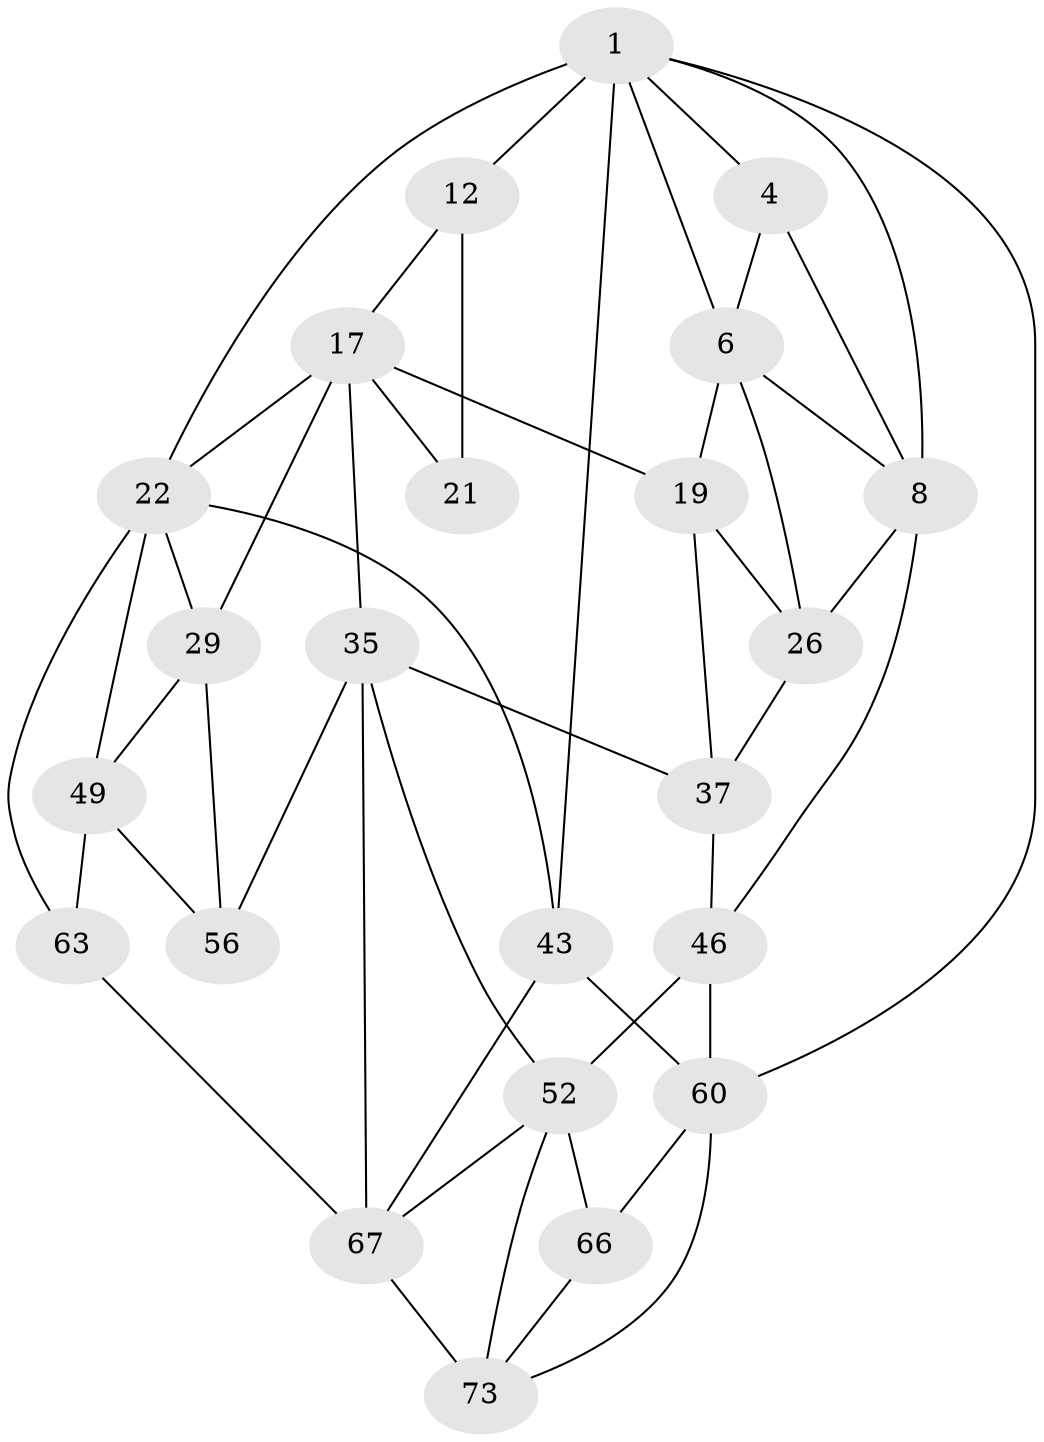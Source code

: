 // original degree distribution, {3: 0.039473684210526314, 5: 0.5394736842105263, 4: 0.21052631578947367, 6: 0.21052631578947367}
// Generated by graph-tools (version 1.1) at 2025/21/03/04/25 18:21:32]
// undirected, 23 vertices, 49 edges
graph export_dot {
graph [start="1"]
  node [color=gray90,style=filled];
  1 [pos="+0.5731563217925086+0",super="+5+2"];
  4 [pos="+0+0",super="+7"];
  6 [pos="+0.3614559402754596+0.18706236896058492",super="+14"];
  8 [pos="+0.045258803932967516+0.3142602269621886",super="+9"];
  12 [pos="+1+0",super="+13"];
  17 [pos="+0.6391117657114216+0.29100922278760666",super="+18+24"];
  19 [pos="+0.4661187259593758+0.40559616804116216",super="+20"];
  21 [pos="+0.8678353722188641+0.23035906785326465"];
  22 [pos="+1+0.413040590255658",super="+23+39"];
  26 [pos="+0.34756168995855546+0.4593506592844856",super="+31+27"];
  29 [pos="+0.7226332308510234+0.5635606069320971",super="+41"];
  35 [pos="+0.42540372708268015+0.711362581754245",super="+62+36"];
  37 [pos="+0.3997215419859988+0.4765352225978225",super="+38"];
  43 [pos="+1+1",super="+44"];
  46 [pos="+0.1729571075690686+0.584511559067803",super="+47"];
  49 [pos="+0.8853841513081688+0.6863409616456976",super="+50"];
  52 [pos="+0.3691157747587203+0.7099292775353595",super="+64+53"];
  56 [pos="+0.6934346853621988+0.7932111002920035"];
  60 [pos="+0+1",super="+61"];
  63 [pos="+0.7884560122840587+0.8383318646089737"];
  66 [pos="+0.1329424474104849+0.8751641455937724",super="+72"];
  67 [pos="+0.6171501093524632+1",super="+68+71"];
  73 [pos="+0.24691113777955626+1",super="+74"];
  1 -- 6;
  1 -- 12 [weight=2];
  1 -- 4;
  1 -- 22;
  1 -- 8;
  1 -- 43;
  1 -- 60;
  4 -- 8;
  4 -- 6;
  6 -- 8;
  6 -- 19;
  6 -- 26;
  8 -- 26;
  8 -- 46;
  12 -- 21;
  12 -- 17;
  17 -- 35;
  17 -- 19 [weight=2];
  17 -- 29 [weight=2];
  17 -- 21;
  17 -- 22;
  19 -- 26;
  19 -- 37;
  22 -- 29;
  22 -- 49 [weight=2];
  22 -- 43;
  22 -- 63;
  26 -- 37;
  29 -- 56;
  29 -- 49;
  35 -- 56;
  35 -- 67 [weight=2];
  35 -- 52;
  35 -- 37;
  37 -- 46;
  43 -- 60;
  43 -- 67 [weight=2];
  46 -- 52 [weight=2];
  46 -- 60;
  49 -- 56;
  49 -- 63;
  52 -- 66 [weight=2];
  52 -- 67;
  52 -- 73;
  60 -- 66;
  60 -- 73;
  63 -- 67;
  66 -- 73;
  67 -- 73 [weight=2];
}
